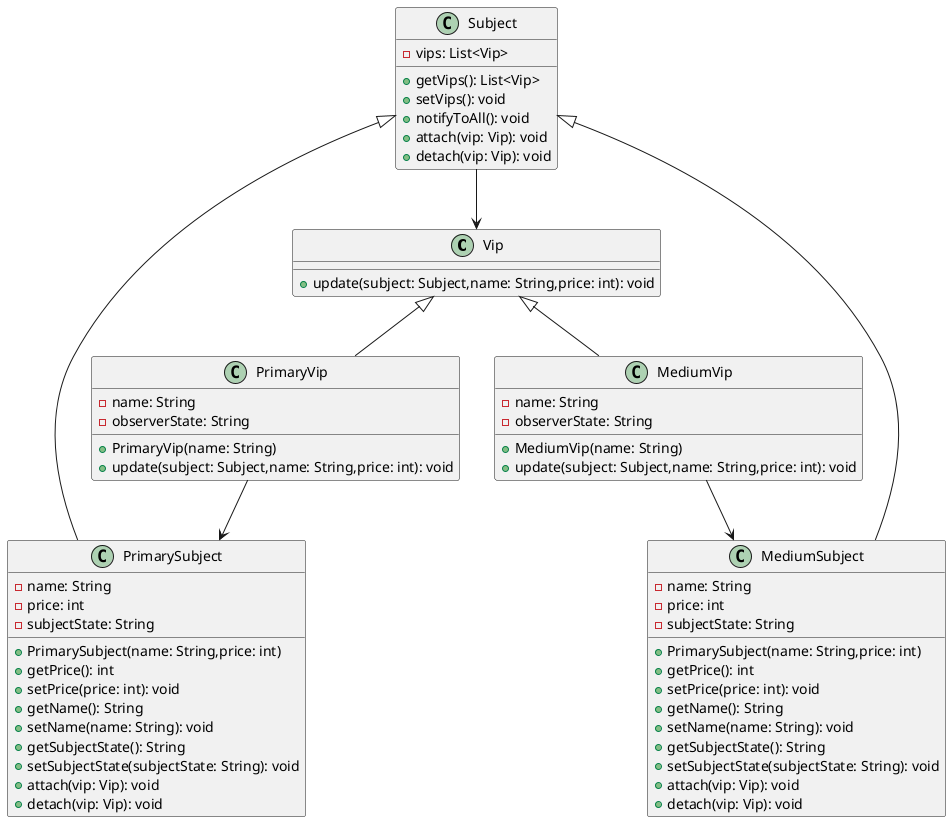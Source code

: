 @startuml
class Vip{
    +update(subject: Subject,name: String,price: int): void
}

class PrimaryVip{
    -name: String
    -observerState: String
    +PrimaryVip(name: String)
    +update(subject: Subject,name: String,price: int): void
}

class MediumVip{
    -name: String
    -observerState: String
    +MediumVip(name: String)
    +update(subject: Subject,name: String,price: int): void
}

class Subject{
    -vips: List<Vip>
    +getVips(): List<Vip>
    +setVips(): void
    +notifyToAll(): void
    +attach(vip: Vip): void
    +detach(vip: Vip): void
}

class PrimarySubject{
    -name: String
    -price: int
    -subjectState: String
    +PrimarySubject(name: String,price: int)
    +getPrice(): int
    +setPrice(price: int): void
    +getName(): String
    +setName(name: String): void
    +getSubjectState(): String
    +setSubjectState(subjectState: String): void
    +attach(vip: Vip): void
    +detach(vip: Vip): void
}

class MediumSubject{
    -name: String
    -price: int
    -subjectState: String
    +PrimarySubject(name: String,price: int)
    +getPrice(): int
    +setPrice(price: int): void
    +getName(): String
    +setName(name: String): void
    +getSubjectState(): String
    +setSubjectState(subjectState: String): void
    +attach(vip: Vip): void
    +detach(vip: Vip): void
}

Subject --> Vip
Vip <|-- PrimaryVip
Vip <|-- MediumVip
Subject <|-- PrimarySubject
Subject <|-- MediumSubject
PrimaryVip --> PrimarySubject
MediumVip --> MediumSubject
@enduml